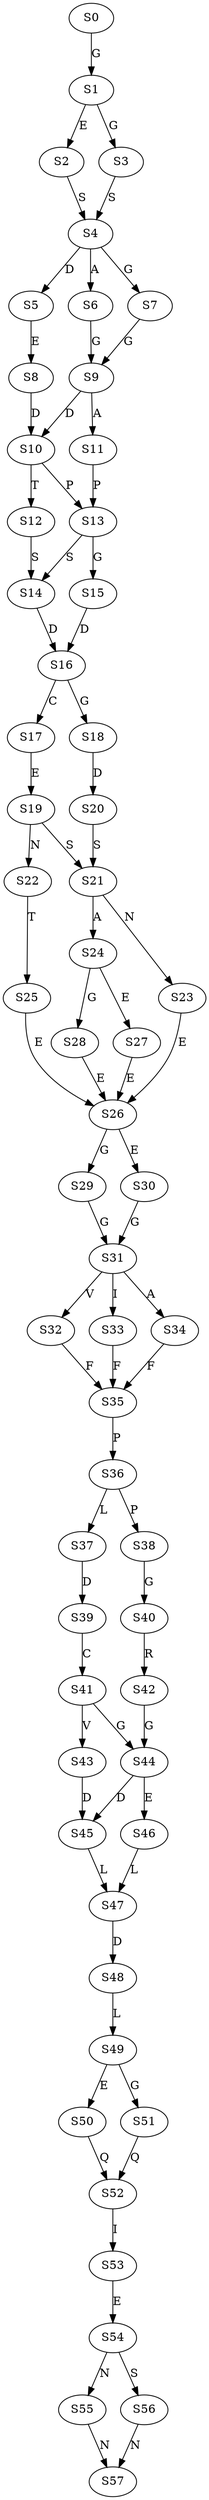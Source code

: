 strict digraph  {
	S0 -> S1 [ label = G ];
	S1 -> S2 [ label = E ];
	S1 -> S3 [ label = G ];
	S2 -> S4 [ label = S ];
	S3 -> S4 [ label = S ];
	S4 -> S5 [ label = D ];
	S4 -> S6 [ label = A ];
	S4 -> S7 [ label = G ];
	S5 -> S8 [ label = E ];
	S6 -> S9 [ label = G ];
	S7 -> S9 [ label = G ];
	S8 -> S10 [ label = D ];
	S9 -> S11 [ label = A ];
	S9 -> S10 [ label = D ];
	S10 -> S12 [ label = T ];
	S10 -> S13 [ label = P ];
	S11 -> S13 [ label = P ];
	S12 -> S14 [ label = S ];
	S13 -> S15 [ label = G ];
	S13 -> S14 [ label = S ];
	S14 -> S16 [ label = D ];
	S15 -> S16 [ label = D ];
	S16 -> S17 [ label = C ];
	S16 -> S18 [ label = G ];
	S17 -> S19 [ label = E ];
	S18 -> S20 [ label = D ];
	S19 -> S21 [ label = S ];
	S19 -> S22 [ label = N ];
	S20 -> S21 [ label = S ];
	S21 -> S23 [ label = N ];
	S21 -> S24 [ label = A ];
	S22 -> S25 [ label = T ];
	S23 -> S26 [ label = E ];
	S24 -> S27 [ label = E ];
	S24 -> S28 [ label = G ];
	S25 -> S26 [ label = E ];
	S26 -> S29 [ label = G ];
	S26 -> S30 [ label = E ];
	S27 -> S26 [ label = E ];
	S28 -> S26 [ label = E ];
	S29 -> S31 [ label = G ];
	S30 -> S31 [ label = G ];
	S31 -> S32 [ label = V ];
	S31 -> S33 [ label = I ];
	S31 -> S34 [ label = A ];
	S32 -> S35 [ label = F ];
	S33 -> S35 [ label = F ];
	S34 -> S35 [ label = F ];
	S35 -> S36 [ label = P ];
	S36 -> S37 [ label = L ];
	S36 -> S38 [ label = P ];
	S37 -> S39 [ label = D ];
	S38 -> S40 [ label = G ];
	S39 -> S41 [ label = C ];
	S40 -> S42 [ label = R ];
	S41 -> S43 [ label = V ];
	S41 -> S44 [ label = G ];
	S42 -> S44 [ label = G ];
	S43 -> S45 [ label = D ];
	S44 -> S45 [ label = D ];
	S44 -> S46 [ label = E ];
	S45 -> S47 [ label = L ];
	S46 -> S47 [ label = L ];
	S47 -> S48 [ label = D ];
	S48 -> S49 [ label = L ];
	S49 -> S50 [ label = E ];
	S49 -> S51 [ label = G ];
	S50 -> S52 [ label = Q ];
	S51 -> S52 [ label = Q ];
	S52 -> S53 [ label = I ];
	S53 -> S54 [ label = E ];
	S54 -> S55 [ label = N ];
	S54 -> S56 [ label = S ];
	S55 -> S57 [ label = N ];
	S56 -> S57 [ label = N ];
}
